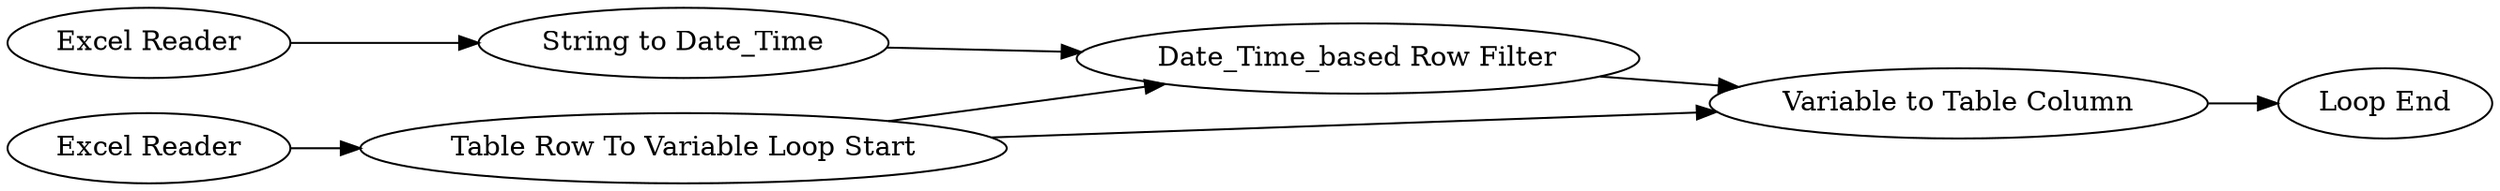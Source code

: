 digraph {
	6 -> 4
	3 -> 4
	2 -> 6
	9 -> 10
	6 -> 9
	1 -> 3
	4 -> 9
	1 [label="Excel Reader"]
	9 [label="Variable to Table Column"]
	4 [label="Date_Time_based Row Filter"]
	6 [label="Table Row To Variable Loop Start"]
	3 [label="String to Date_Time"]
	2 [label="Excel Reader"]
	10 [label="Loop End"]
	rankdir=LR
}
